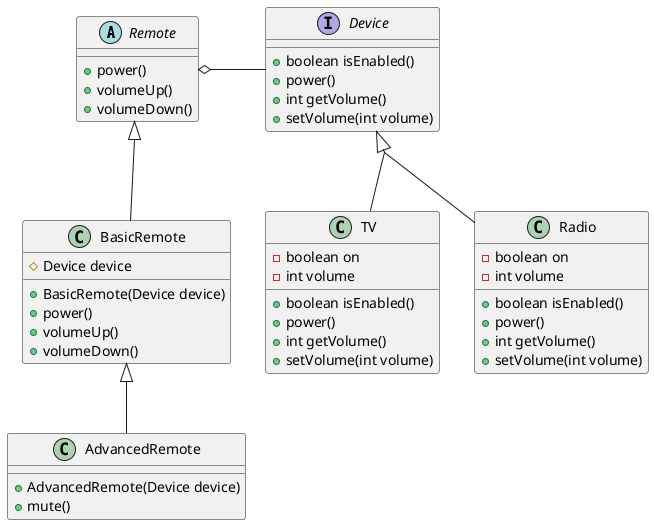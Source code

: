@startuml
skinparam groupInheritance 2

abstract class Remote {
+power()
+volumeUp()
+volumeDown()
}

interface Device {
+boolean isEnabled()
+power()
+int getVolume()
+setVolume(int volume)
}

class BasicRemote extends Remote {
#Device device
+BasicRemote(Device device)
+power()
+volumeUp()
+volumeDown()
}

class AdvancedRemote extends BasicRemote {
+AdvancedRemote(Device device)
+mute()
}

class TV implements Device {
-boolean on
-int volume
+boolean isEnabled()
+power()
+int getVolume()
+setVolume(int volume)
}

class Radio implements Device {
-boolean on
-int volume
+boolean isEnabled()
+power()
+int getVolume()
+setVolume(int volume)
}

Remote o- Device
@enduml